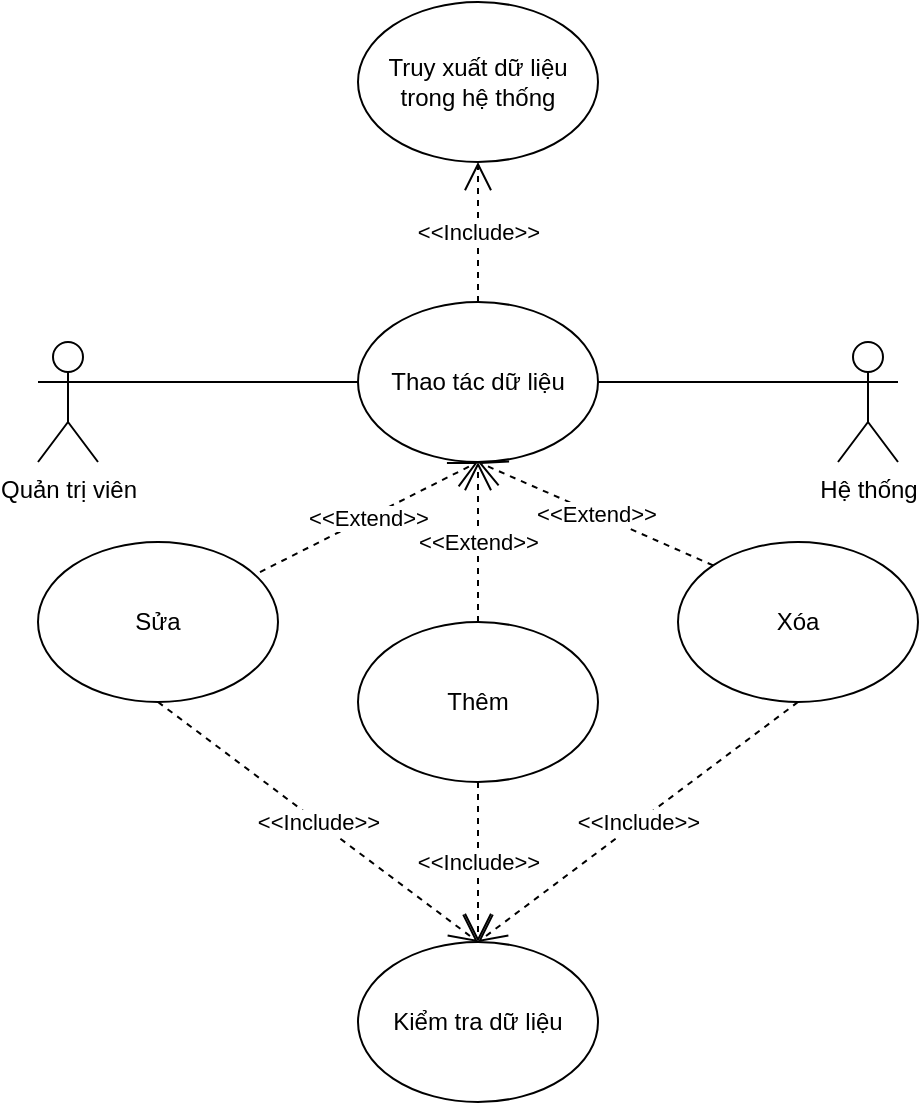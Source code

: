 <mxfile version="17.1.3" type="device"><diagram id="UrZJa90ZUMNfueLJAWDZ" name="Page-1"><mxGraphModel dx="868" dy="393" grid="1" gridSize="10" guides="1" tooltips="1" connect="1" arrows="1" fold="1" page="1" pageScale="1" pageWidth="850" pageHeight="1100" math="0" shadow="0"><root><mxCell id="0"/><mxCell id="1" parent="0"/><mxCell id="ZcvjcvaYdQn-JPaymQ64-2" value="Hệ thống" style="shape=umlActor;verticalLabelPosition=bottom;verticalAlign=top;html=1;outlineConnect=0;" vertex="1" parent="1"><mxGeometry x="680" y="340" width="30" height="60" as="geometry"/></mxCell><mxCell id="ZcvjcvaYdQn-JPaymQ64-7" value="Thêm" style="ellipse;whiteSpace=wrap;html=1;" vertex="1" parent="1"><mxGeometry x="440" y="480" width="120" height="80" as="geometry"/></mxCell><mxCell id="ZcvjcvaYdQn-JPaymQ64-8" value="Thao tác dữ liệu" style="ellipse;whiteSpace=wrap;html=1;" vertex="1" parent="1"><mxGeometry x="440" y="320" width="120" height="80" as="geometry"/></mxCell><mxCell id="ZcvjcvaYdQn-JPaymQ64-18" value="" style="endArrow=none;html=1;rounded=0;entryX=1;entryY=0.5;entryDx=0;entryDy=0;exitX=0;exitY=0.333;exitDx=0;exitDy=0;exitPerimeter=0;" edge="1" parent="1" source="ZcvjcvaYdQn-JPaymQ64-2" target="ZcvjcvaYdQn-JPaymQ64-8"><mxGeometry width="50" height="50" relative="1" as="geometry"><mxPoint x="710" y="240" as="sourcePoint"/><mxPoint x="570" y="490" as="targetPoint"/></mxGeometry></mxCell><mxCell id="ZcvjcvaYdQn-JPaymQ64-28" value="Quản trị viên" style="shape=umlActor;verticalLabelPosition=bottom;verticalAlign=top;html=1;outlineConnect=0;" vertex="1" parent="1"><mxGeometry x="280" y="340" width="30" height="60" as="geometry"/></mxCell><mxCell id="ZcvjcvaYdQn-JPaymQ64-29" value="Truy xuất dữ liệu trong hệ thống" style="ellipse;whiteSpace=wrap;html=1;" vertex="1" parent="1"><mxGeometry x="440" y="170" width="120" height="80" as="geometry"/></mxCell><mxCell id="ZcvjcvaYdQn-JPaymQ64-32" value="" style="endArrow=none;html=1;rounded=0;exitX=1;exitY=0.333;exitDx=0;exitDy=0;exitPerimeter=0;entryX=0;entryY=0.5;entryDx=0;entryDy=0;" edge="1" parent="1" source="ZcvjcvaYdQn-JPaymQ64-28" target="ZcvjcvaYdQn-JPaymQ64-8"><mxGeometry width="50" height="50" relative="1" as="geometry"><mxPoint x="320" y="309" as="sourcePoint"/><mxPoint x="450" y="370" as="targetPoint"/></mxGeometry></mxCell><mxCell id="ZcvjcvaYdQn-JPaymQ64-33" value="&amp;lt;&amp;lt;Include&amp;gt;&amp;gt;" style="endArrow=open;endSize=12;dashed=1;html=1;rounded=0;exitX=0.5;exitY=0;exitDx=0;exitDy=0;entryX=0.5;entryY=1;entryDx=0;entryDy=0;" edge="1" parent="1" source="ZcvjcvaYdQn-JPaymQ64-8" target="ZcvjcvaYdQn-JPaymQ64-29"><mxGeometry width="160" relative="1" as="geometry"><mxPoint x="510" y="300" as="sourcePoint"/><mxPoint x="670" y="300" as="targetPoint"/><Array as="points"><mxPoint x="500" y="280"/></Array></mxGeometry></mxCell><mxCell id="ZcvjcvaYdQn-JPaymQ64-34" value="&amp;lt;&amp;lt;Extend&amp;gt;&amp;gt;" style="endArrow=open;endSize=12;dashed=1;html=1;rounded=0;entryX=0.5;entryY=1;entryDx=0;entryDy=0;exitX=0.5;exitY=0;exitDx=0;exitDy=0;" edge="1" parent="1" source="ZcvjcvaYdQn-JPaymQ64-7" target="ZcvjcvaYdQn-JPaymQ64-8"><mxGeometry width="160" relative="1" as="geometry"><mxPoint x="570" y="460" as="sourcePoint"/><mxPoint x="430" y="250" as="targetPoint"/></mxGeometry></mxCell><mxCell id="ZcvjcvaYdQn-JPaymQ64-43" value="Xóa" style="ellipse;whiteSpace=wrap;html=1;" vertex="1" parent="1"><mxGeometry x="600" y="440" width="120" height="80" as="geometry"/></mxCell><mxCell id="ZcvjcvaYdQn-JPaymQ64-44" value="Sửa" style="ellipse;whiteSpace=wrap;html=1;" vertex="1" parent="1"><mxGeometry x="280" y="440" width="120" height="80" as="geometry"/></mxCell><mxCell id="ZcvjcvaYdQn-JPaymQ64-45" value="&amp;lt;&amp;lt;Extend&amp;gt;&amp;gt;" style="endArrow=open;endSize=12;dashed=1;html=1;rounded=0;entryX=0.5;entryY=1;entryDx=0;entryDy=0;exitX=0.925;exitY=0.188;exitDx=0;exitDy=0;exitPerimeter=0;" edge="1" parent="1" source="ZcvjcvaYdQn-JPaymQ64-44" target="ZcvjcvaYdQn-JPaymQ64-8"><mxGeometry width="160" relative="1" as="geometry"><mxPoint x="510" y="490" as="sourcePoint"/><mxPoint x="510" y="410" as="targetPoint"/></mxGeometry></mxCell><mxCell id="ZcvjcvaYdQn-JPaymQ64-46" value="&amp;lt;&amp;lt;Extend&amp;gt;&amp;gt;" style="endArrow=open;endSize=12;dashed=1;html=1;rounded=0;exitX=0;exitY=0;exitDx=0;exitDy=0;" edge="1" parent="1" source="ZcvjcvaYdQn-JPaymQ64-43"><mxGeometry width="160" relative="1" as="geometry"><mxPoint x="401" y="465.04" as="sourcePoint"/><mxPoint x="500" y="400" as="targetPoint"/></mxGeometry></mxCell><mxCell id="ZcvjcvaYdQn-JPaymQ64-47" value="Kiểm tra dữ liệu" style="ellipse;whiteSpace=wrap;html=1;" vertex="1" parent="1"><mxGeometry x="440" y="640" width="120" height="80" as="geometry"/></mxCell><mxCell id="ZcvjcvaYdQn-JPaymQ64-48" value="&amp;lt;&amp;lt;Include&amp;gt;&amp;gt;" style="endArrow=open;endSize=12;dashed=1;html=1;rounded=0;entryX=0.5;entryY=0;entryDx=0;entryDy=0;exitX=0.5;exitY=1;exitDx=0;exitDy=0;" edge="1" parent="1" source="ZcvjcvaYdQn-JPaymQ64-7" target="ZcvjcvaYdQn-JPaymQ64-47"><mxGeometry width="160" relative="1" as="geometry"><mxPoint x="610" y="570" as="sourcePoint"/><mxPoint x="460" y="580" as="targetPoint"/><Array as="points"/></mxGeometry></mxCell><mxCell id="ZcvjcvaYdQn-JPaymQ64-49" value="&amp;lt;&amp;lt;Include&amp;gt;&amp;gt;" style="endArrow=open;endSize=12;dashed=1;html=1;rounded=0;exitX=0.5;exitY=1;exitDx=0;exitDy=0;" edge="1" parent="1" source="ZcvjcvaYdQn-JPaymQ64-43"><mxGeometry width="160" relative="1" as="geometry"><mxPoint x="510" y="570" as="sourcePoint"/><mxPoint x="500" y="640" as="targetPoint"/><Array as="points"/></mxGeometry></mxCell><mxCell id="ZcvjcvaYdQn-JPaymQ64-50" value="&amp;lt;&amp;lt;Include&amp;gt;&amp;gt;" style="endArrow=open;endSize=12;dashed=1;html=1;rounded=0;exitX=0.5;exitY=1;exitDx=0;exitDy=0;" edge="1" parent="1" source="ZcvjcvaYdQn-JPaymQ64-44"><mxGeometry width="160" relative="1" as="geometry"><mxPoint x="670" y="530" as="sourcePoint"/><mxPoint x="500" y="640" as="targetPoint"/><Array as="points"/></mxGeometry></mxCell></root></mxGraphModel></diagram></mxfile>
